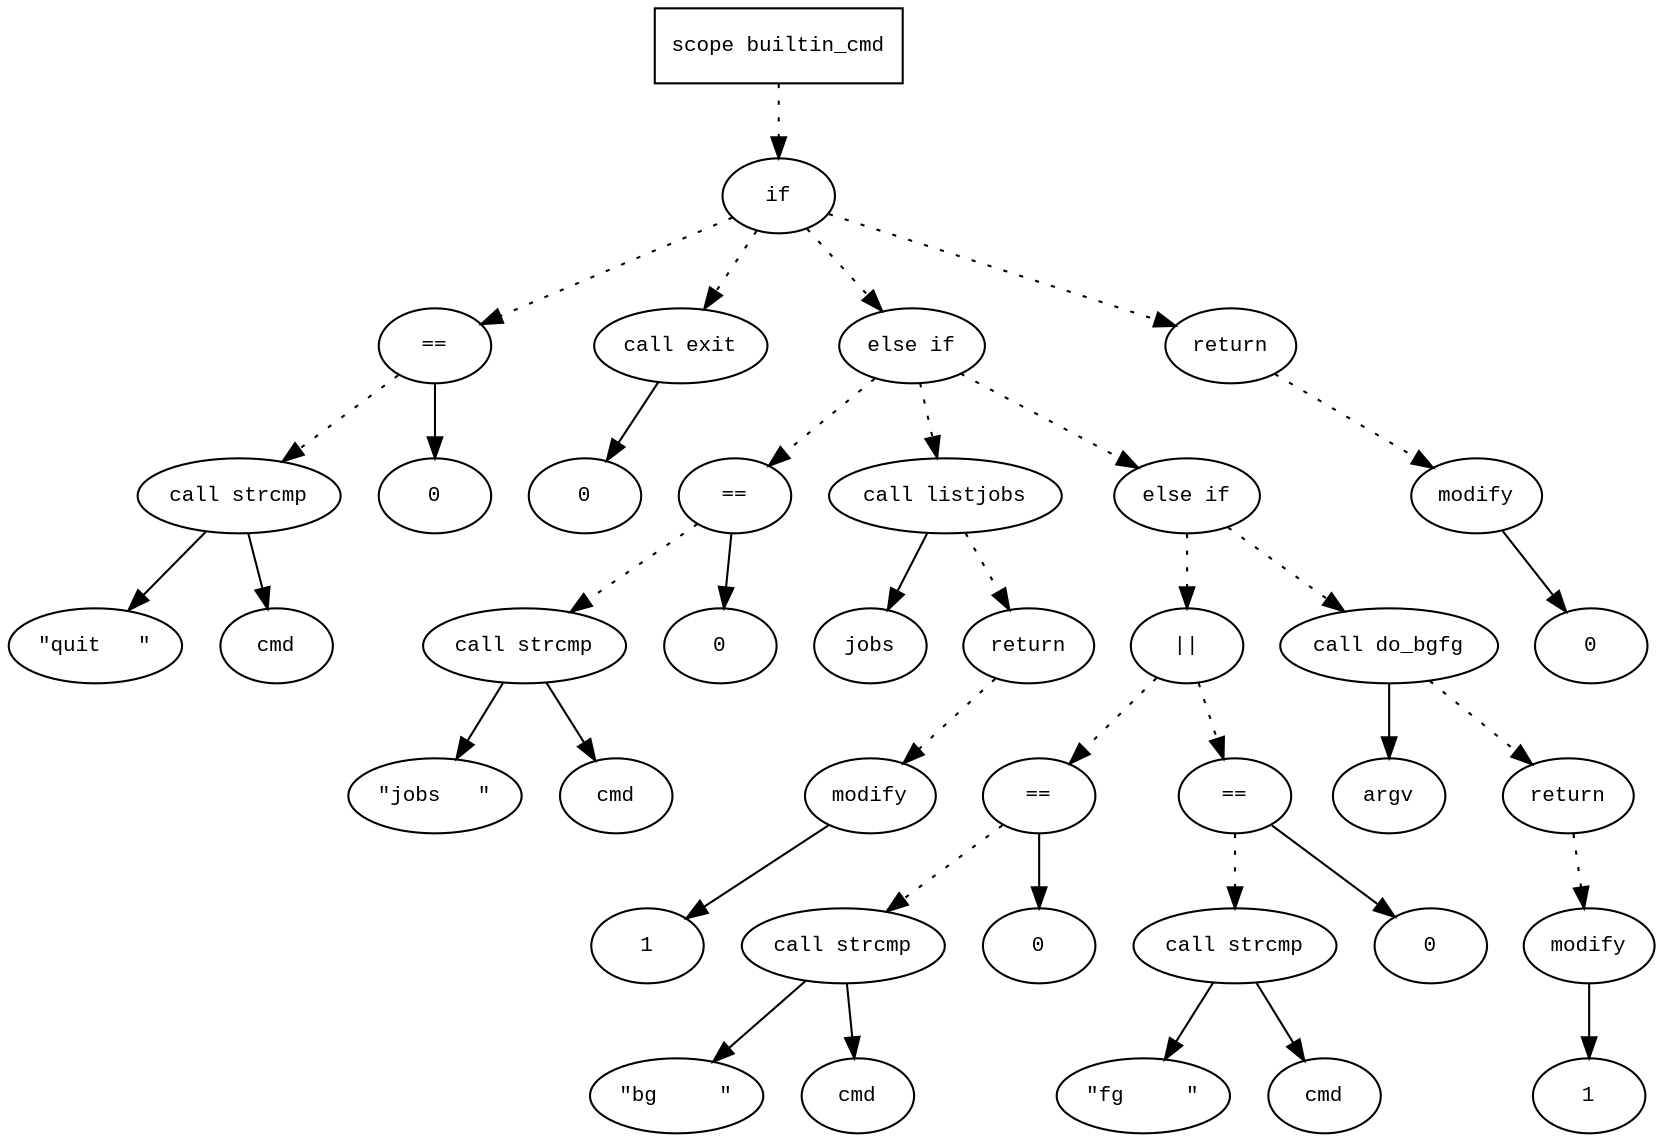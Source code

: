 digraph AST {
  graph [fontname="Times New Roman",fontsize=10];
  node  [fontname="Courier New",fontsize=10];
  edge  [fontname="Times New Roman",fontsize=10];

  node1 [label="scope builtin_cmd",shape=box];
  node2 [label="if",shape=ellipse];
  node1 -> node2 [style=dotted];
  node3 [label="==",shape=ellipse];
  node4 [label="call strcmp",shape=ellipse];
  node5 [label="\"quit   \"",shape=ellipse];
  node4 -> node5;
  node6 [label="cmd",shape=ellipse];
  node4 -> node6;
  node3 -> node4 [style=dotted];
  node7 [label="0",shape=ellipse];
  node3 -> node7;
  node2 -> node3 [style=dotted];
  node8 [label="call exit",shape=ellipse];
  node9 [label="0",shape=ellipse];
  node8 -> node9;
  node2 -> node8 [style=dotted];
  node10 [label="else if",shape=ellipse];
  node2 -> node10 [style=dotted];
  node11 [label="==",shape=ellipse];
  node12 [label="call strcmp",shape=ellipse];
  node13 [label="\"jobs   \"",shape=ellipse];
  node12 -> node13;
  node14 [label="cmd",shape=ellipse];
  node12 -> node14;
  node11 -> node12 [style=dotted];
  node15 [label="0",shape=ellipse];
  node11 -> node15;
  node10 -> node11 [style=dotted];
  node16 [label="call listjobs",shape=ellipse];
  node17 [label="jobs",shape=ellipse];
  node16 -> node17;
  node10 -> node16 [style=dotted];
  node18 [label="return",shape=ellipse];
  node19 [label="modify",shape=ellipse];
  node20 [label="1",shape=ellipse];
  node19 -> node20;
  node18 -> node19 [style=dotted];
  node16 -> node18 [style=dotted];
  node21 [label="else if",shape=ellipse];
  node10 -> node21 [style=dotted];
  node22 [label="||",shape=ellipse];
  node23 [label="==",shape=ellipse];
  node24 [label="call strcmp",shape=ellipse];
  node25 [label="\"bg     \"",shape=ellipse];
  node24 -> node25;
  node26 [label="cmd",shape=ellipse];
  node24 -> node26;
  node23 -> node24 [style=dotted];
  node27 [label="0",shape=ellipse];
  node23 -> node27;
  node22 -> node23 [style=dotted];
  node28 [label="==",shape=ellipse];
  node29 [label="call strcmp",shape=ellipse];
  node30 [label="\"fg     \"",shape=ellipse];
  node29 -> node30;
  node31 [label="cmd",shape=ellipse];
  node29 -> node31;
  node28 -> node29 [style=dotted];
  node32 [label="0",shape=ellipse];
  node28 -> node32;
  node22 -> node28 [style=dotted];
  node21 -> node22 [style=dotted];
  node33 [label="call do_bgfg",shape=ellipse];
  node34 [label="argv",shape=ellipse];
  node33 -> node34;
  node21 -> node33 [style=dotted];
  node35 [label="return",shape=ellipse];
  node36 [label="modify",shape=ellipse];
  node37 [label="1",shape=ellipse];
  node36 -> node37;
  node35 -> node36 [style=dotted];
  node33 -> node35 [style=dotted];
  node38 [label="return",shape=ellipse];
  node39 [label="modify",shape=ellipse];
  node40 [label="0",shape=ellipse];
  node39 -> node40;
  node38 -> node39 [style=dotted];
  node2 -> node38 [style=dotted];
} 